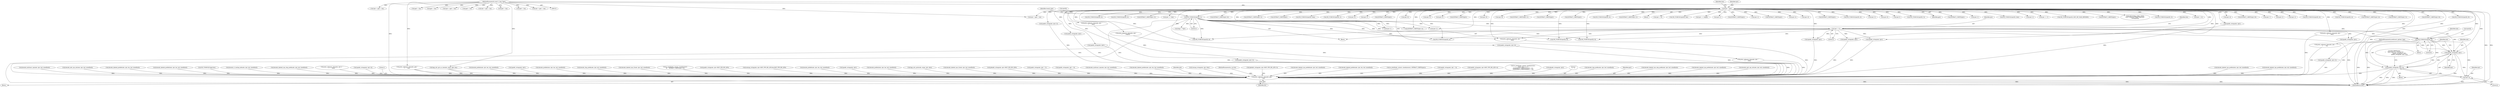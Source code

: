 digraph "0_tcpdump_13d52e9c0e7caf7e6325b0051bc90a49968be67f@array" {
"1002468" [label="(Call,ND_TCHECK2(tptr[0], 8))"];
"1000142" [label="(Call,tptr = pptr)"];
"1000128" [label="(MethodParameterIn,const u_char *pptr)"];
"1002395" [label="(Call,ND_TCHECK2(tptr[0], 5))"];
"1002436" [label="(Call,tptr +=5)"];
"1002479" [label="(Call,ipaddr_string(ndo, tptr))"];
"1002482" [label="(Call,ipaddr_string(ndo, tptr+4))"];
"1002909" [label="(Call,print_unknown_data(ndo, pptr, \"\n\t    \", len))"];
"1002484" [label="(Call,tptr+4)"];
"1002224" [label="(Call,EXTRACT_16BITS(tptr+6))"];
"1001786" [label="(Call,decode_labeled_vpn_prefix4(ndo, tptr, buf, sizeof(buf)))"];
"1001623" [label="(Call,tptr = pptr + len)"];
"1002432" [label="(Call,tptr+2)"];
"1002890" [label="(Call,print_unknown_data(ndo, pptr, \"\n\t    \", len))"];
"1000445" [label="(Call,ND_TCHECK2(tptr[0], 8))"];
"1000347" [label="(Call,ND_TCHECK2(tptr[0], 4))"];
"1002648" [label="(Call,ND_TCHECK2(tptr[0], 4))"];
"1001898" [label="(Call,decode_labeled_vpn_prefix6(ndo, tptr, buf, sizeof(buf)))"];
"1002485" [label="(Identifier,tptr)"];
"1002058" [label="(Call,decode_multicast_vpn(ndo, tptr, buf, sizeof(buf)))"];
"1002440" [label="(Identifier,tlen)"];
"1002194" [label="(Call,EXTRACT_16BITS(tptr+2))"];
"1001097" [label="(Call,tptr += tlen)"];
"1002026" [label="(Call,decode_mdt_vpn_nlri(ndo, tptr, buf, sizeof(buf)))"];
"1001858" [label="(Call,decode_labeled_prefix6(ndo, tptr, len, buf, sizeof(buf)))"];
"1000206" [label="(Call,tptr < pptr + len)"];
"1001625" [label="(Call,pptr + len)"];
"1002479" [label="(Call,ipaddr_string(ndo, tptr))"];
"1002469" [label="(Call,tptr[0])"];
"1002298" [label="(Call,ipaddr_string(ndo, tptr+2))"];
"1002199" [label="(Call,EXTRACT_32BITS(tptr+4))"];
"1002401" [label="(Identifier,tunnel_type)"];
"1002256" [label="(Call,EXTRACT_32BITS(tptr+2))"];
"1001430" [label="(Call,decode_labeled_prefix6(ndo, tptr, len, buf, sizeof(buf)))"];
"1000357" [label="(Call,EXTRACT_32BITS(tptr))"];
"1001073" [label="(Call,ND_TCHECK2(tptr[0], tlen))"];
"1002505" [label="(Call,ND_TCHECK2(tptr[0], 8))"];
"1002905" [label="(Call,ND_TCHECK2(*pptr,len))"];
"1002151" [label="(Call,ND_TCHECK2(tptr[0], 2))"];
"1002205" [label="(Call,tptr+4)"];
"1000208" [label="(Call,pptr + len)"];
"1001294" [label="(Call,decode_rt_routing_info(ndo, tptr, buf, sizeof(buf)))"];
"1002349" [label="(Call,tptr+2)"];
"1002668" [label="(Call,EXTRACT_32BITS(tptr))"];
"1002431" [label="(Call,EXTRACT_24BITS(tptr+2))"];
"1000146" [label="(Identifier,tlen)"];
"1002225" [label="(Call,tptr+6)"];
"1002458" [label="(Call,ipaddr_string(ndo, tptr))"];
"1002489" [label="(Call,ND_TCHECK2(tptr[0], 4))"];
"1002257" [label="(Call,tptr+2)"];
"1001994" [label="(Call,decode_labeled_vpn_clnp_prefix(ndo, tptr, buf, sizeof(buf)))"];
"1002109" [label="(Call,print_unknown_data(ndo, tptr-3, \"\n\t    \", tlen))"];
"1002461" [label="(Call,ipaddr_string(ndo, tptr+4))"];
"1002354" [label="(Call,tptr+3)"];
"1002915" [label="(Literal,1)"];
"1000493" [label="(Call,EXTRACT_32BITS(tptr))"];
"1000598" [label="(Call,ipaddr_string(ndo, tptr))"];
"1002392" [label="(Block,)"];
"1002552" [label="(Call,print_unknown_data(ndo, tptr, \"\n\t      \", tlen))"];
"1002396" [label="(Call,tptr[0])"];
"1002247" [label="(Call,tptr+6)"];
"1000143" [label="(Identifier,tptr)"];
"1001167" [label="(Call,tptr < pptr + len)"];
"1000142" [label="(Call,tptr = pptr)"];
"1000126" [label="(MethodParameterIn,netdissect_options *ndo)"];
"1002403" [label="(Call,tptr+1)"];
"1002331" [label="(Call,tptr+6)"];
"1002581" [label="(Call,EXTRACT_16BITS(tptr+1))"];
"1002475" [label="(Identifier,ndo)"];
"1000622" [label="(Call,EXTRACT_16BITS(tptr))"];
"1001706" [label="(Call,decode_prefix4(ndo, tptr, len, buf, sizeof(buf)))"];
"1000128" [label="(MethodParameterIn,const u_char *pptr)"];
"1000955" [label="(Call,ipaddr_string(ndo, tptr))"];
"1000567" [label="(Call,ipaddr_string(ndo, tptr))"];
"1002158" [label="(Call,EXTRACT_16BITS(tptr))"];
"1002438" [label="(Literal,5)"];
"1002219" [label="(Call,ipaddr_string(ndo, tptr+2))"];
"1002447" [label="(Call,ND_TCHECK2(tptr[0], 8))"];
"1002437" [label="(Identifier,tptr)"];
"1001390" [label="(Call,decode_prefix6(ndo, tptr, len, buf, sizeof(buf)))"];
"1000557" [label="(Call,ND_TCHECK2(tptr[0], 4))"];
"1002473" [label="(Call,ND_PRINT((ndo, \"\n\t      Root-Node %s, P-Group %s\",\n                           ipaddr_string(ndo, tptr),\n                           ipaddr_string(ndo, tptr+4))))"];
"1002368" [label="(Call,EXTRACT_16BITS(tptr+2))"];
"1000130" [label="(Block,)"];
"1002482" [label="(Call,ipaddr_string(ndo, tptr+4))"];
"1001092" [label="(Call,print_unknown_data(ndo, tptr, \"\n\t    \", tlen))"];
"1002387" [label="(Call,tptr +=8)"];
"1001534" [label="(Call,decode_clnp_prefix(ndo, tptr, buf, sizeof(buf)))"];
"1001502" [label="(Call,decode_labeled_vpn_l2(ndo, tptr, buf, sizeof(buf)))"];
"1002237" [label="(Call,as_printf(ndo, astostr, sizeof(astostr),\n\t\t\t    EXTRACT_32BITS(tptr+2)))"];
"1002635" [label="(Call,print_unknown_data(ndo, tptr,\"\n\t      \", length))"];
"1002516" [label="(Call,ipaddr_string(ndo, tptr))"];
"1000815" [label="(Call,ipaddr_string(ndo, tptr+BGP_VPN_RD_LEN))"];
"1002480" [label="(Identifier,ndo)"];
"1000385" [label="(Call,ND_TCHECK2(tptr[0], len))"];
"1002640" [label="(Call,tptr += length)"];
"1002478" [label="(Block,)"];
"1002582" [label="(Call,tptr+1)"];
"1002848" [label="(Call,EXTRACT_32BITS(tptr))"];
"1001018" [label="(Call,isonsap_string(ndo, tptr+BGP_VPN_RD_LEN,tlen-BGP_VPN_RD_LEN))"];
"1002483" [label="(Identifier,ndo)"];
"1001818" [label="(Call,decode_prefix6(ndo, tptr, len, buf, sizeof(buf)))"];
"1000767" [label="(Call,ipaddr_string(ndo, tptr))"];
"1002369" [label="(Call,tptr+2)"];
"1002499" [label="(Call,ipaddr_string(ndo, tptr))"];
"1001647" [label="(Call,EXTRACT_16BITS(tptr))"];
"1001169" [label="(Call,pptr + len)"];
"1001182" [label="(Call,decode_prefix4(ndo, tptr, len, buf, sizeof(buf)))"];
"1002200" [label="(Call,tptr+4)"];
"1000200" [label="(Call,bgp_attr_get_as_size(ndo, atype, pptr, len))"];
"1002913" [label="(Identifier,len)"];
"1002325" [label="(Call,tptr+6)"];
"1001691" [label="(Call,tptr < pptr + len)"];
"1002203" [label="(Call,ipaddr_string(ndo, tptr+4))"];
"1002800" [label="(Call,bgp_attr_print(ndo, atype, tptr, alen))"];
"1002444" [label="(Block,)"];
"1000461" [label="(Call,EXTRACT_32BITS(tptr))"];
"1000321" [label="(Call,ND_TCHECK2(tptr[0], 4))"];
"1002221" [label="(Call,tptr+2)"];
"1002468" [label="(Call,ND_TCHECK2(tptr[0], 8))"];
"1002395" [label="(Call,ND_TCHECK2(tptr[0], 5))"];
"1001930" [label="(Call,decode_labeled_vpn_l2(ndo, tptr, buf, sizeof(buf)))"];
"1002308" [label="(Call,tptr+6)"];
"1000909" [label="(Call,ip6addr_string(ndo, tptr+BGP_VPN_RD_LEN))"];
"1000408" [label="(Call,ipaddr_string(ndo, tptr + 2))"];
"1002091" [label="(Call,tptr-3)"];
"1000463" [label="(Call,ipaddr_string(ndo, tptr + 4))"];
"1001326" [label="(Call,decode_multicast_vpn(ndo, tptr, buf, sizeof(buf)))"];
"1002570" [label="(Call,ND_TCHECK2(tptr[0], 3))"];
"1000144" [label="(Identifier,pptr)"];
"1000426" [label="(Call,EXTRACT_32BITS(tptr))"];
"1002300" [label="(Call,tptr+2)"];
"1002472" [label="(Literal,8)"];
"1000663" [label="(Call,ND_TCHECK2(tptr[0], tlen))"];
"1002525" [label="(Call,ND_TCHECK2(tptr[0], 8))"];
"1002484" [label="(Call,tptr+4)"];
"1001222" [label="(Call,decode_labeled_prefix4(ndo, tptr, len, buf, sizeof(buf)))"];
"1002536" [label="(Call,ipaddr_string(ndo, tptr))"];
"1002286" [label="(Call,tptr+2)"];
"1002406" [label="(Call,flags = *tptr)"];
"1002585" [label="(Call,tptr += 3)"];
"1001640" [label="(Call,ND_TCHECK2(tptr[0], BGP_MP_NLRI_MINSIZE))"];
"1000406" [label="(Call,EXTRACT_16BITS(tptr))"];
"1002910" [label="(Identifier,ndo)"];
"1001693" [label="(Call,pptr + len)"];
"1000977" [label="(Call,isonsap_string(ndo, tptr, tlen))"];
"1000129" [label="(MethodParameterIn,u_int len)"];
"1002399" [label="(Literal,5)"];
"1001058" [label="(Call,ip6addr_string(ndo, tptr+BGP_VPN_RD_LEN+3))"];
"1000170" [label="(Call,tok2str(bgp_origin_values,\n\t\t\t\t\t\t\"Unknown Origin Typecode\",\n\t\t\t\t\t\ttptr[0]))"];
"1000615" [label="(Call,ND_TCHECK2(tptr[0], 3))"];
"1000542" [label="(Call,tptr +=4)"];
"1000682" [label="(Call,print_unknown_data(ndo, tptr, \"\n\t    \", tlen))"];
"1002121" [label="(Call,pptr + len)"];
"1001470" [label="(Call,decode_labeled_vpn_prefix6(ndo, tptr, buf, sizeof(buf)))"];
"1001746" [label="(Call,decode_labeled_prefix4(ndo, tptr, len, buf, sizeof(buf)))"];
"1002663" [label="(Call,as_printf(ndo, astostr, sizeof(astostr), EXTRACT_32BITS(tptr)))"];
"1000428" [label="(Call,ipaddr_string(ndo, tptr + 4))"];
"1001038" [label="(Call,ipaddr_string(ndo, tptr+BGP_VPN_RD_LEN+4))"];
"1002904" [label="(Block,)"];
"1000331" [label="(Call,ipaddr_string(ndo, tptr))"];
"1000258" [label="(Call,as_printf(ndo, astostr, sizeof(astostr),\n\t\t\t\tas_size == 2 ?\n\t\t\t\tEXTRACT_16BITS(&tptr[2 + i]) :\n\t\t\t\tEXTRACT_32BITS(&tptr[2 + i])))"];
"1002486" [label="(Literal,4)"];
"1000861" [label="(Call,ip6addr_string(ndo, tptr))"];
"1002119" [label="(Call,tptr = pptr + len)"];
"1002909" [label="(Call,print_unknown_data(ndo, pptr, \"\n\t    \", len))"];
"1002919" [label="(MethodReturn,RET)"];
"1001615" [label="(Call,print_unknown_data(ndo, tptr, \"\n\t    \", tlen))"];
"1002912" [label="(Literal,\"\n\t    \")"];
"1001962" [label="(Call,decode_clnp_prefix(ndo, tptr, buf, sizeof(buf)))"];
"1002358" [label="(Call,tptr+4)"];
"1002246" [label="(Call,EXTRACT_16BITS(tptr+6))"];
"1002315" [label="(Call,tptr+7)"];
"1002243" [label="(Call,tptr+2)"];
"1002195" [label="(Call,tptr+2)"];
"1000486" [label="(Call,ND_TCHECK2(tptr[0], 4))"];
"1002436" [label="(Call,tptr +=5)"];
"1002378" [label="(Call,print_unknown_data(ndo, tptr, \"\n\t      \", 8))"];
"1002911" [label="(Identifier,pptr)"];
"1001566" [label="(Call,decode_labeled_vpn_clnp_prefix(ndo, tptr, buf, sizeof(buf)))"];
"1000587" [label="(Call,ND_TCHECK2(tptr[0], 4))"];
"1002357" [label="(Call,EXTRACT_16BITS(tptr+4))"];
"1002481" [label="(Identifier,tptr)"];
"1001262" [label="(Call,decode_labeled_vpn_prefix4(ndo, tptr, buf, sizeof(buf)))"];
"1002242" [label="(Call,EXTRACT_32BITS(tptr+2))"];
"1001358" [label="(Call,decode_mdt_vpn_nlri(ndo, tptr, buf, sizeof(buf)))"];
"1002284" [label="(Call,ipaddr_string(ndo, tptr+2))"];
"1002468" -> "1002444"  [label="AST: "];
"1002468" -> "1002472"  [label="CFG: "];
"1002469" -> "1002468"  [label="AST: "];
"1002472" -> "1002468"  [label="AST: "];
"1002475" -> "1002468"  [label="CFG: "];
"1002468" -> "1002919"  [label="DDG: "];
"1002468" -> "1002919"  [label="DDG: "];
"1000142" -> "1002468"  [label="DDG: "];
"1002395" -> "1002468"  [label="DDG: "];
"1002436" -> "1002468"  [label="DDG: "];
"1002468" -> "1002479"  [label="DDG: "];
"1002468" -> "1002482"  [label="DDG: "];
"1002468" -> "1002484"  [label="DDG: "];
"1000142" -> "1000130"  [label="AST: "];
"1000142" -> "1000144"  [label="CFG: "];
"1000143" -> "1000142"  [label="AST: "];
"1000144" -> "1000142"  [label="AST: "];
"1000146" -> "1000142"  [label="CFG: "];
"1000142" -> "1002919"  [label="DDG: "];
"1000142" -> "1002919"  [label="DDG: "];
"1000128" -> "1000142"  [label="DDG: "];
"1000142" -> "1000170"  [label="DDG: "];
"1000142" -> "1000206"  [label="DDG: "];
"1000142" -> "1000321"  [label="DDG: "];
"1000142" -> "1000331"  [label="DDG: "];
"1000142" -> "1000347"  [label="DDG: "];
"1000142" -> "1000357"  [label="DDG: "];
"1000142" -> "1000385"  [label="DDG: "];
"1000142" -> "1000406"  [label="DDG: "];
"1000142" -> "1000426"  [label="DDG: "];
"1000142" -> "1000445"  [label="DDG: "];
"1000142" -> "1000461"  [label="DDG: "];
"1000142" -> "1000486"  [label="DDG: "];
"1000142" -> "1000493"  [label="DDG: "];
"1000142" -> "1000542"  [label="DDG: "];
"1000142" -> "1000557"  [label="DDG: "];
"1000142" -> "1000567"  [label="DDG: "];
"1000142" -> "1000587"  [label="DDG: "];
"1000142" -> "1000598"  [label="DDG: "];
"1000142" -> "1000615"  [label="DDG: "];
"1000142" -> "1000622"  [label="DDG: "];
"1000142" -> "1000663"  [label="DDG: "];
"1000142" -> "1000682"  [label="DDG: "];
"1000142" -> "1001073"  [label="DDG: "];
"1000142" -> "1001092"  [label="DDG: "];
"1000142" -> "1001097"  [label="DDG: "];
"1000142" -> "1001615"  [label="DDG: "];
"1000142" -> "1001640"  [label="DDG: "];
"1000142" -> "1001647"  [label="DDG: "];
"1000142" -> "1002091"  [label="DDG: "];
"1000142" -> "1002151"  [label="DDG: "];
"1000142" -> "1002158"  [label="DDG: "];
"1000142" -> "1002194"  [label="DDG: "];
"1000142" -> "1002195"  [label="DDG: "];
"1000142" -> "1002199"  [label="DDG: "];
"1000142" -> "1002200"  [label="DDG: "];
"1000142" -> "1002203"  [label="DDG: "];
"1000142" -> "1002205"  [label="DDG: "];
"1000142" -> "1002219"  [label="DDG: "];
"1000142" -> "1002221"  [label="DDG: "];
"1000142" -> "1002224"  [label="DDG: "];
"1000142" -> "1002225"  [label="DDG: "];
"1000142" -> "1002242"  [label="DDG: "];
"1000142" -> "1002243"  [label="DDG: "];
"1000142" -> "1002246"  [label="DDG: "];
"1000142" -> "1002247"  [label="DDG: "];
"1000142" -> "1002256"  [label="DDG: "];
"1000142" -> "1002257"  [label="DDG: "];
"1000142" -> "1002284"  [label="DDG: "];
"1000142" -> "1002286"  [label="DDG: "];
"1000142" -> "1002298"  [label="DDG: "];
"1000142" -> "1002300"  [label="DDG: "];
"1000142" -> "1002308"  [label="DDG: "];
"1000142" -> "1002315"  [label="DDG: "];
"1000142" -> "1002325"  [label="DDG: "];
"1000142" -> "1002331"  [label="DDG: "];
"1000142" -> "1002349"  [label="DDG: "];
"1000142" -> "1002354"  [label="DDG: "];
"1000142" -> "1002357"  [label="DDG: "];
"1000142" -> "1002358"  [label="DDG: "];
"1000142" -> "1002368"  [label="DDG: "];
"1000142" -> "1002369"  [label="DDG: "];
"1000142" -> "1002378"  [label="DDG: "];
"1000142" -> "1002387"  [label="DDG: "];
"1000142" -> "1002395"  [label="DDG: "];
"1000142" -> "1002403"  [label="DDG: "];
"1000142" -> "1002431"  [label="DDG: "];
"1000142" -> "1002432"  [label="DDG: "];
"1000142" -> "1002436"  [label="DDG: "];
"1000142" -> "1002447"  [label="DDG: "];
"1000142" -> "1002458"  [label="DDG: "];
"1000142" -> "1002479"  [label="DDG: "];
"1000142" -> "1002489"  [label="DDG: "];
"1000142" -> "1002499"  [label="DDG: "];
"1000142" -> "1002505"  [label="DDG: "];
"1000142" -> "1002516"  [label="DDG: "];
"1000142" -> "1002525"  [label="DDG: "];
"1000142" -> "1002536"  [label="DDG: "];
"1000142" -> "1002552"  [label="DDG: "];
"1000142" -> "1002570"  [label="DDG: "];
"1000142" -> "1002581"  [label="DDG: "];
"1000142" -> "1002582"  [label="DDG: "];
"1000142" -> "1002585"  [label="DDG: "];
"1000142" -> "1002635"  [label="DDG: "];
"1000142" -> "1002640"  [label="DDG: "];
"1000142" -> "1002648"  [label="DDG: "];
"1000142" -> "1002668"  [label="DDG: "];
"1000142" -> "1002848"  [label="DDG: "];
"1000128" -> "1000125"  [label="AST: "];
"1000128" -> "1002919"  [label="DDG: "];
"1000128" -> "1000200"  [label="DDG: "];
"1000128" -> "1000206"  [label="DDG: "];
"1000128" -> "1000208"  [label="DDG: "];
"1000128" -> "1001167"  [label="DDG: "];
"1000128" -> "1001169"  [label="DDG: "];
"1000128" -> "1001623"  [label="DDG: "];
"1000128" -> "1001625"  [label="DDG: "];
"1000128" -> "1001691"  [label="DDG: "];
"1000128" -> "1001693"  [label="DDG: "];
"1000128" -> "1002119"  [label="DDG: "];
"1000128" -> "1002121"  [label="DDG: "];
"1000128" -> "1002890"  [label="DDG: "];
"1000128" -> "1002909"  [label="DDG: "];
"1002395" -> "1002392"  [label="AST: "];
"1002395" -> "1002399"  [label="CFG: "];
"1002396" -> "1002395"  [label="AST: "];
"1002399" -> "1002395"  [label="AST: "];
"1002401" -> "1002395"  [label="CFG: "];
"1002395" -> "1002919"  [label="DDG: "];
"1002395" -> "1002919"  [label="DDG: "];
"1002395" -> "1002403"  [label="DDG: "];
"1002395" -> "1002406"  [label="DDG: "];
"1002395" -> "1002431"  [label="DDG: "];
"1002395" -> "1002432"  [label="DDG: "];
"1002395" -> "1002436"  [label="DDG: "];
"1002395" -> "1002447"  [label="DDG: "];
"1002395" -> "1002489"  [label="DDG: "];
"1002395" -> "1002505"  [label="DDG: "];
"1002395" -> "1002525"  [label="DDG: "];
"1002395" -> "1002552"  [label="DDG: "];
"1002436" -> "1002392"  [label="AST: "];
"1002436" -> "1002438"  [label="CFG: "];
"1002437" -> "1002436"  [label="AST: "];
"1002438" -> "1002436"  [label="AST: "];
"1002440" -> "1002436"  [label="CFG: "];
"1002436" -> "1002919"  [label="DDG: "];
"1002436" -> "1002447"  [label="DDG: "];
"1002436" -> "1002458"  [label="DDG: "];
"1002436" -> "1002479"  [label="DDG: "];
"1002436" -> "1002489"  [label="DDG: "];
"1002436" -> "1002499"  [label="DDG: "];
"1002436" -> "1002505"  [label="DDG: "];
"1002436" -> "1002516"  [label="DDG: "];
"1002436" -> "1002525"  [label="DDG: "];
"1002436" -> "1002536"  [label="DDG: "];
"1002436" -> "1002552"  [label="DDG: "];
"1002479" -> "1002478"  [label="AST: "];
"1002479" -> "1002481"  [label="CFG: "];
"1002480" -> "1002479"  [label="AST: "];
"1002481" -> "1002479"  [label="AST: "];
"1002483" -> "1002479"  [label="CFG: "];
"1002479" -> "1002919"  [label="DDG: "];
"1000126" -> "1002479"  [label="DDG: "];
"1002479" -> "1002482"  [label="DDG: "];
"1002479" -> "1002482"  [label="DDG: "];
"1002479" -> "1002484"  [label="DDG: "];
"1002482" -> "1002478"  [label="AST: "];
"1002482" -> "1002484"  [label="CFG: "];
"1002483" -> "1002482"  [label="AST: "];
"1002484" -> "1002482"  [label="AST: "];
"1002473" -> "1002482"  [label="CFG: "];
"1002482" -> "1002919"  [label="DDG: "];
"1002482" -> "1002919"  [label="DDG: "];
"1002482" -> "1002919"  [label="DDG: "];
"1000126" -> "1002482"  [label="DDG: "];
"1002482" -> "1002909"  [label="DDG: "];
"1002909" -> "1002904"  [label="AST: "];
"1002909" -> "1002913"  [label="CFG: "];
"1002910" -> "1002909"  [label="AST: "];
"1002911" -> "1002909"  [label="AST: "];
"1002912" -> "1002909"  [label="AST: "];
"1002913" -> "1002909"  [label="AST: "];
"1002915" -> "1002909"  [label="CFG: "];
"1002909" -> "1002919"  [label="DDG: "];
"1002909" -> "1002919"  [label="DDG: "];
"1002909" -> "1002919"  [label="DDG: "];
"1002909" -> "1002919"  [label="DDG: "];
"1000682" -> "1002909"  [label="DDG: "];
"1002058" -> "1002909"  [label="DDG: "];
"1001018" -> "1002909"  [label="DDG: "];
"1001706" -> "1002909"  [label="DDG: "];
"1002026" -> "1002909"  [label="DDG: "];
"1001470" -> "1002909"  [label="DDG: "];
"1002552" -> "1002909"  [label="DDG: "];
"1001390" -> "1002909"  [label="DDG: "];
"1000861" -> "1002909"  [label="DDG: "];
"1002890" -> "1002909"  [label="DDG: "];
"1002890" -> "1002909"  [label="DDG: "];
"1000258" -> "1002909"  [label="DDG: "];
"1001294" -> "1002909"  [label="DDG: "];
"1002461" -> "1002909"  [label="DDG: "];
"1001566" -> "1002909"  [label="DDG: "];
"1001222" -> "1002909"  [label="DDG: "];
"1000815" -> "1002909"  [label="DDG: "];
"1001858" -> "1002909"  [label="DDG: "];
"1001818" -> "1002909"  [label="DDG: "];
"1000200" -> "1002909"  [label="DDG: "];
"1000200" -> "1002909"  [label="DDG: "];
"1000598" -> "1002909"  [label="DDG: "];
"1001746" -> "1002909"  [label="DDG: "];
"1002284" -> "1002909"  [label="DDG: "];
"1001534" -> "1002909"  [label="DDG: "];
"1000567" -> "1002909"  [label="DDG: "];
"1001962" -> "1002909"  [label="DDG: "];
"1002219" -> "1002909"  [label="DDG: "];
"1000408" -> "1002909"  [label="DDG: "];
"1002663" -> "1002909"  [label="DDG: "];
"1002635" -> "1002909"  [label="DDG: "];
"1001358" -> "1002909"  [label="DDG: "];
"1001786" -> "1002909"  [label="DDG: "];
"1002203" -> "1002909"  [label="DDG: "];
"1001262" -> "1002909"  [label="DDG: "];
"1000331" -> "1002909"  [label="DDG: "];
"1002536" -> "1002909"  [label="DDG: "];
"1001898" -> "1002909"  [label="DDG: "];
"1002499" -> "1002909"  [label="DDG: "];
"1002298" -> "1002909"  [label="DDG: "];
"1001615" -> "1002909"  [label="DDG: "];
"1001182" -> "1002909"  [label="DDG: "];
"1002378" -> "1002909"  [label="DDG: "];
"1000909" -> "1002909"  [label="DDG: "];
"1000463" -> "1002909"  [label="DDG: "];
"1002109" -> "1002909"  [label="DDG: "];
"1002516" -> "1002909"  [label="DDG: "];
"1002237" -> "1002909"  [label="DDG: "];
"1001092" -> "1002909"  [label="DDG: "];
"1002800" -> "1002909"  [label="DDG: "];
"1001930" -> "1002909"  [label="DDG: "];
"1001058" -> "1002909"  [label="DDG: "];
"1001326" -> "1002909"  [label="DDG: "];
"1000977" -> "1002909"  [label="DDG: "];
"1000955" -> "1002909"  [label="DDG: "];
"1000428" -> "1002909"  [label="DDG: "];
"1001994" -> "1002909"  [label="DDG: "];
"1000767" -> "1002909"  [label="DDG: "];
"1001038" -> "1002909"  [label="DDG: "];
"1001430" -> "1002909"  [label="DDG: "];
"1001502" -> "1002909"  [label="DDG: "];
"1000126" -> "1002909"  [label="DDG: "];
"1002905" -> "1002909"  [label="DDG: "];
"1000129" -> "1002909"  [label="DDG: "];
"1002484" -> "1002486"  [label="CFG: "];
"1002485" -> "1002484"  [label="AST: "];
"1002486" -> "1002484"  [label="AST: "];
"1002484" -> "1002919"  [label="DDG: "];
}
